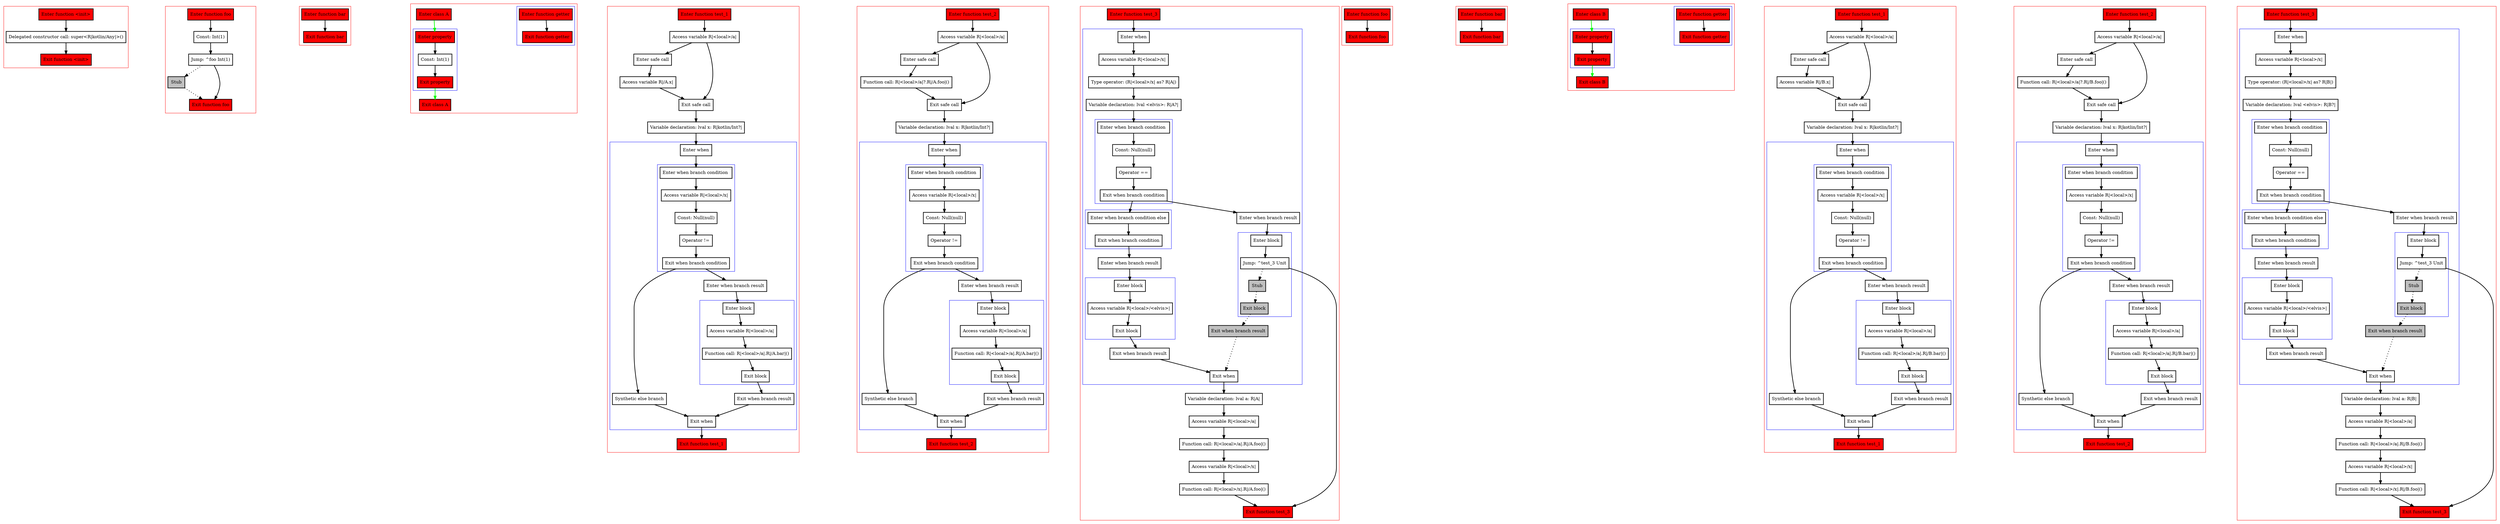 digraph assignSafeCall_kt {
    graph [nodesep=3]
    node [shape=box penwidth=2]
    edge [penwidth=2]

    subgraph cluster_0 {
        color=red
        0 [label="Enter function <init>" style="filled" fillcolor=red];
        2 [label="Delegated constructor call: super<R|kotlin/Any|>()"];
        1 [label="Exit function <init>" style="filled" fillcolor=red];
    }
    0 -> {2};
    2 -> {1};

    subgraph cluster_1 {
        color=red
        3 [label="Enter function foo" style="filled" fillcolor=red];
        5 [label="Const: Int(1)"];
        6 [label="Jump: ^foo Int(1)"];
        7 [label="Stub" style="filled" fillcolor=gray];
        4 [label="Exit function foo" style="filled" fillcolor=red];
    }
    3 -> {5};
    5 -> {6};
    6 -> {4};
    6 -> {7} [style=dotted];
    7 -> {4} [style=dotted];

    subgraph cluster_2 {
        color=red
        13 [label="Enter function bar" style="filled" fillcolor=red];
        14 [label="Exit function bar" style="filled" fillcolor=red];
    }
    13 -> {14};

    subgraph cluster_3 {
        color=red
        15 [label="Enter class A" style="filled" fillcolor=red];
        subgraph cluster_4 {
            color=blue
            8 [label="Enter function getter" style="filled" fillcolor=red];
            9 [label="Exit function getter" style="filled" fillcolor=red];
        }
        subgraph cluster_5 {
            color=blue
            10 [label="Enter property" style="filled" fillcolor=red];
            12 [label="Const: Int(1)"];
            11 [label="Exit property" style="filled" fillcolor=red];
        }
        16 [label="Exit class A" style="filled" fillcolor=red];
    }
    15 -> {10} [color=green];
    10 -> {12};
    11 -> {16} [color=green];
    12 -> {11};
    8 -> {9};

    subgraph cluster_6 {
        color=red
        17 [label="Enter function test_1" style="filled" fillcolor=red];
        19 [label="Access variable R|<local>/a|"];
        20 [label="Enter safe call"];
        22 [label="Access variable R|/A.x|"];
        21 [label="Exit safe call"];
        23 [label="Variable declaration: lval x: R|kotlin/Int?|"];
        subgraph cluster_7 {
            color=blue
            24 [label="Enter when"];
            subgraph cluster_8 {
                color=blue
                26 [label="Enter when branch condition "];
                27 [label="Access variable R|<local>/x|"];
                28 [label="Const: Null(null)"];
                29 [label="Operator !="];
                30 [label="Exit when branch condition"];
            }
            37 [label="Synthetic else branch"];
            31 [label="Enter when branch result"];
            subgraph cluster_9 {
                color=blue
                32 [label="Enter block"];
                33 [label="Access variable R|<local>/a|"];
                34 [label="Function call: R|<local>/a|.R|/A.bar|()"];
                35 [label="Exit block"];
            }
            36 [label="Exit when branch result"];
            25 [label="Exit when"];
        }
        18 [label="Exit function test_1" style="filled" fillcolor=red];
    }
    17 -> {19};
    19 -> {20 21};
    20 -> {22};
    21 -> {23};
    22 -> {21};
    23 -> {24};
    24 -> {26};
    25 -> {18};
    26 -> {27};
    27 -> {28};
    28 -> {29};
    29 -> {30};
    30 -> {31 37};
    31 -> {32};
    32 -> {33};
    33 -> {34};
    34 -> {35};
    35 -> {36};
    36 -> {25};
    37 -> {25};

    subgraph cluster_10 {
        color=red
        38 [label="Enter function test_2" style="filled" fillcolor=red];
        40 [label="Access variable R|<local>/a|"];
        41 [label="Enter safe call"];
        43 [label="Function call: R|<local>/a|?.R|/A.foo|()"];
        42 [label="Exit safe call"];
        44 [label="Variable declaration: lval x: R|kotlin/Int?|"];
        subgraph cluster_11 {
            color=blue
            45 [label="Enter when"];
            subgraph cluster_12 {
                color=blue
                47 [label="Enter when branch condition "];
                48 [label="Access variable R|<local>/x|"];
                49 [label="Const: Null(null)"];
                50 [label="Operator !="];
                51 [label="Exit when branch condition"];
            }
            58 [label="Synthetic else branch"];
            52 [label="Enter when branch result"];
            subgraph cluster_13 {
                color=blue
                53 [label="Enter block"];
                54 [label="Access variable R|<local>/a|"];
                55 [label="Function call: R|<local>/a|.R|/A.bar|()"];
                56 [label="Exit block"];
            }
            57 [label="Exit when branch result"];
            46 [label="Exit when"];
        }
        39 [label="Exit function test_2" style="filled" fillcolor=red];
    }
    38 -> {40};
    40 -> {41 42};
    41 -> {43};
    42 -> {44};
    43 -> {42};
    44 -> {45};
    45 -> {47};
    46 -> {39};
    47 -> {48};
    48 -> {49};
    49 -> {50};
    50 -> {51};
    51 -> {52 58};
    52 -> {53};
    53 -> {54};
    54 -> {55};
    55 -> {56};
    56 -> {57};
    57 -> {46};
    58 -> {46};

    subgraph cluster_14 {
        color=red
        59 [label="Enter function test_3" style="filled" fillcolor=red];
        subgraph cluster_15 {
            color=blue
            61 [label="Enter when"];
            63 [label="Access variable R|<local>/x|"];
            64 [label="Type operator: (R|<local>/x| as? R|A|)"];
            65 [label="Variable declaration: lval <elvis>: R|A?|"];
            subgraph cluster_16 {
                color=blue
                66 [label="Enter when branch condition "];
                67 [label="Const: Null(null)"];
                68 [label="Operator =="];
                69 [label="Exit when branch condition"];
            }
            subgraph cluster_17 {
                color=blue
                76 [label="Enter when branch condition else"];
                77 [label="Exit when branch condition"];
            }
            78 [label="Enter when branch result"];
            subgraph cluster_18 {
                color=blue
                79 [label="Enter block"];
                80 [label="Access variable R|<local>/<elvis>|"];
                81 [label="Exit block"];
            }
            82 [label="Exit when branch result"];
            70 [label="Enter when branch result"];
            subgraph cluster_19 {
                color=blue
                71 [label="Enter block"];
                72 [label="Jump: ^test_3 Unit"];
                73 [label="Stub" style="filled" fillcolor=gray];
                74 [label="Exit block" style="filled" fillcolor=gray];
            }
            75 [label="Exit when branch result" style="filled" fillcolor=gray];
            62 [label="Exit when"];
        }
        83 [label="Variable declaration: lval a: R|A|"];
        84 [label="Access variable R|<local>/a|"];
        85 [label="Function call: R|<local>/a|.R|/A.foo|()"];
        86 [label="Access variable R|<local>/x|"];
        87 [label="Function call: R|<local>/x|.R|/A.foo|()"];
        60 [label="Exit function test_3" style="filled" fillcolor=red];
    }
    59 -> {61};
    61 -> {63};
    62 -> {83};
    63 -> {64};
    64 -> {65};
    65 -> {66};
    66 -> {67};
    67 -> {68};
    68 -> {69};
    69 -> {70 76};
    70 -> {71};
    71 -> {72};
    72 -> {60};
    72 -> {73} [style=dotted];
    73 -> {74} [style=dotted];
    74 -> {75} [style=dotted];
    75 -> {62} [style=dotted];
    76 -> {77};
    77 -> {78};
    78 -> {79};
    79 -> {80};
    80 -> {81};
    81 -> {82};
    82 -> {62};
    83 -> {84};
    84 -> {85};
    85 -> {86};
    86 -> {87};
    87 -> {60};

    subgraph cluster_20 {
        color=red
        88 [label="Enter function foo" style="filled" fillcolor=red];
        89 [label="Exit function foo" style="filled" fillcolor=red];
    }
    88 -> {89};

    subgraph cluster_21 {
        color=red
        94 [label="Enter function bar" style="filled" fillcolor=red];
        95 [label="Exit function bar" style="filled" fillcolor=red];
    }
    94 -> {95};

    subgraph cluster_22 {
        color=red
        96 [label="Enter class B" style="filled" fillcolor=red];
        subgraph cluster_23 {
            color=blue
            90 [label="Enter function getter" style="filled" fillcolor=red];
            91 [label="Exit function getter" style="filled" fillcolor=red];
        }
        subgraph cluster_24 {
            color=blue
            92 [label="Enter property" style="filled" fillcolor=red];
            93 [label="Exit property" style="filled" fillcolor=red];
        }
        97 [label="Exit class B" style="filled" fillcolor=red];
    }
    96 -> {92} [color=green];
    92 -> {93};
    93 -> {97} [color=green];
    90 -> {91};

    subgraph cluster_25 {
        color=red
        98 [label="Enter function test_1" style="filled" fillcolor=red];
        100 [label="Access variable R|<local>/a|"];
        101 [label="Enter safe call"];
        103 [label="Access variable R|/B.x|"];
        102 [label="Exit safe call"];
        104 [label="Variable declaration: lval x: R|kotlin/Int?|"];
        subgraph cluster_26 {
            color=blue
            105 [label="Enter when"];
            subgraph cluster_27 {
                color=blue
                107 [label="Enter when branch condition "];
                108 [label="Access variable R|<local>/x|"];
                109 [label="Const: Null(null)"];
                110 [label="Operator !="];
                111 [label="Exit when branch condition"];
            }
            118 [label="Synthetic else branch"];
            112 [label="Enter when branch result"];
            subgraph cluster_28 {
                color=blue
                113 [label="Enter block"];
                114 [label="Access variable R|<local>/a|"];
                115 [label="Function call: R|<local>/a|.R|/B.bar|()"];
                116 [label="Exit block"];
            }
            117 [label="Exit when branch result"];
            106 [label="Exit when"];
        }
        99 [label="Exit function test_1" style="filled" fillcolor=red];
    }
    98 -> {100};
    100 -> {101 102};
    101 -> {103};
    102 -> {104};
    103 -> {102};
    104 -> {105};
    105 -> {107};
    106 -> {99};
    107 -> {108};
    108 -> {109};
    109 -> {110};
    110 -> {111};
    111 -> {112 118};
    112 -> {113};
    113 -> {114};
    114 -> {115};
    115 -> {116};
    116 -> {117};
    117 -> {106};
    118 -> {106};

    subgraph cluster_29 {
        color=red
        119 [label="Enter function test_2" style="filled" fillcolor=red];
        121 [label="Access variable R|<local>/a|"];
        122 [label="Enter safe call"];
        124 [label="Function call: R|<local>/a|?.R|/B.foo|()"];
        123 [label="Exit safe call"];
        125 [label="Variable declaration: lval x: R|kotlin/Int?|"];
        subgraph cluster_30 {
            color=blue
            126 [label="Enter when"];
            subgraph cluster_31 {
                color=blue
                128 [label="Enter when branch condition "];
                129 [label="Access variable R|<local>/x|"];
                130 [label="Const: Null(null)"];
                131 [label="Operator !="];
                132 [label="Exit when branch condition"];
            }
            139 [label="Synthetic else branch"];
            133 [label="Enter when branch result"];
            subgraph cluster_32 {
                color=blue
                134 [label="Enter block"];
                135 [label="Access variable R|<local>/a|"];
                136 [label="Function call: R|<local>/a|.R|/B.bar|()"];
                137 [label="Exit block"];
            }
            138 [label="Exit when branch result"];
            127 [label="Exit when"];
        }
        120 [label="Exit function test_2" style="filled" fillcolor=red];
    }
    119 -> {121};
    121 -> {122 123};
    122 -> {124};
    123 -> {125};
    124 -> {123};
    125 -> {126};
    126 -> {128};
    127 -> {120};
    128 -> {129};
    129 -> {130};
    130 -> {131};
    131 -> {132};
    132 -> {133 139};
    133 -> {134};
    134 -> {135};
    135 -> {136};
    136 -> {137};
    137 -> {138};
    138 -> {127};
    139 -> {127};

    subgraph cluster_33 {
        color=red
        140 [label="Enter function test_3" style="filled" fillcolor=red];
        subgraph cluster_34 {
            color=blue
            142 [label="Enter when"];
            144 [label="Access variable R|<local>/x|"];
            145 [label="Type operator: (R|<local>/x| as? R|B|)"];
            146 [label="Variable declaration: lval <elvis>: R|B?|"];
            subgraph cluster_35 {
                color=blue
                147 [label="Enter when branch condition "];
                148 [label="Const: Null(null)"];
                149 [label="Operator =="];
                150 [label="Exit when branch condition"];
            }
            subgraph cluster_36 {
                color=blue
                157 [label="Enter when branch condition else"];
                158 [label="Exit when branch condition"];
            }
            159 [label="Enter when branch result"];
            subgraph cluster_37 {
                color=blue
                160 [label="Enter block"];
                161 [label="Access variable R|<local>/<elvis>|"];
                162 [label="Exit block"];
            }
            163 [label="Exit when branch result"];
            151 [label="Enter when branch result"];
            subgraph cluster_38 {
                color=blue
                152 [label="Enter block"];
                153 [label="Jump: ^test_3 Unit"];
                154 [label="Stub" style="filled" fillcolor=gray];
                155 [label="Exit block" style="filled" fillcolor=gray];
            }
            156 [label="Exit when branch result" style="filled" fillcolor=gray];
            143 [label="Exit when"];
        }
        164 [label="Variable declaration: lval a: R|B|"];
        165 [label="Access variable R|<local>/a|"];
        166 [label="Function call: R|<local>/a|.R|/B.foo|()"];
        167 [label="Access variable R|<local>/x|"];
        168 [label="Function call: R|<local>/x|.R|/B.foo|()"];
        141 [label="Exit function test_3" style="filled" fillcolor=red];
    }
    140 -> {142};
    142 -> {144};
    143 -> {164};
    144 -> {145};
    145 -> {146};
    146 -> {147};
    147 -> {148};
    148 -> {149};
    149 -> {150};
    150 -> {151 157};
    151 -> {152};
    152 -> {153};
    153 -> {141};
    153 -> {154} [style=dotted];
    154 -> {155} [style=dotted];
    155 -> {156} [style=dotted];
    156 -> {143} [style=dotted];
    157 -> {158};
    158 -> {159};
    159 -> {160};
    160 -> {161};
    161 -> {162};
    162 -> {163};
    163 -> {143};
    164 -> {165};
    165 -> {166};
    166 -> {167};
    167 -> {168};
    168 -> {141};

}
